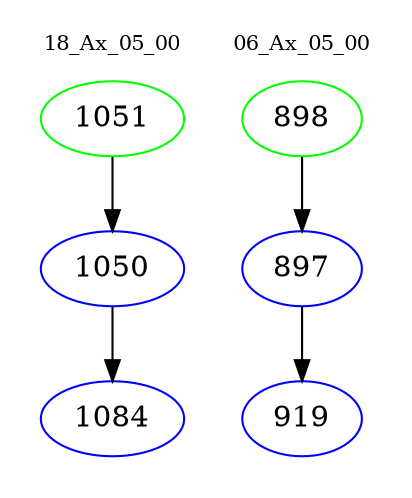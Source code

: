 digraph{
subgraph cluster_0 {
color = white
label = "18_Ax_05_00";
fontsize=10;
T0_1051 [label="1051", color="green"]
T0_1051 -> T0_1050 [color="black"]
T0_1050 [label="1050", color="blue"]
T0_1050 -> T0_1084 [color="black"]
T0_1084 [label="1084", color="blue"]
}
subgraph cluster_1 {
color = white
label = "06_Ax_05_00";
fontsize=10;
T1_898 [label="898", color="green"]
T1_898 -> T1_897 [color="black"]
T1_897 [label="897", color="blue"]
T1_897 -> T1_919 [color="black"]
T1_919 [label="919", color="blue"]
}
}
